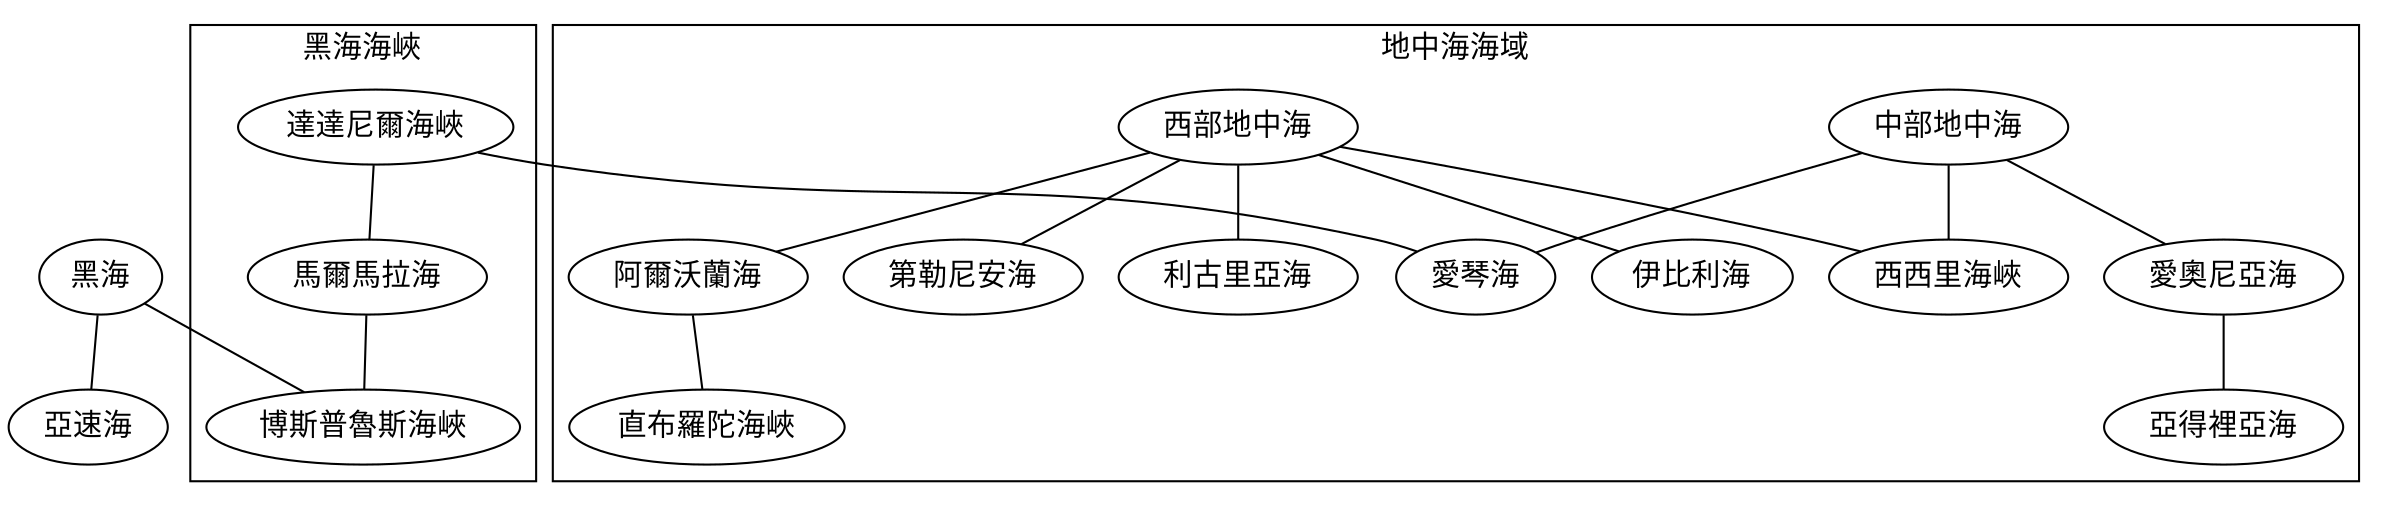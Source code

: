 graph G{
      "黑海" -- "亞速海";
      "黑海" -- "博斯普魯斯海峽"
      "達達尼爾海峽" -- "愛琴海"
      subgraph cluster_T{ // 新東西
          label = "黑海海峽"; // 新東西
           "達達尼爾海峽" -- "馬爾馬拉海" -- "博斯普魯斯海峽";
      }
      subgraph cluster_M{
         label = "地中海海域";
          "中部地中海" -- {"愛琴海" "愛奧尼亞海" "西西里海峽"}; // 也是新東西
          "西部地中海" -- {"西西里海峽" "第勒尼安海" "利古里亞海" "伊比利海" "阿爾沃蘭海"};
          "愛奧尼亞海" -- "亞得裡亞海";
          "阿爾沃蘭海" -- "直布羅陀海峽";
     }
}
